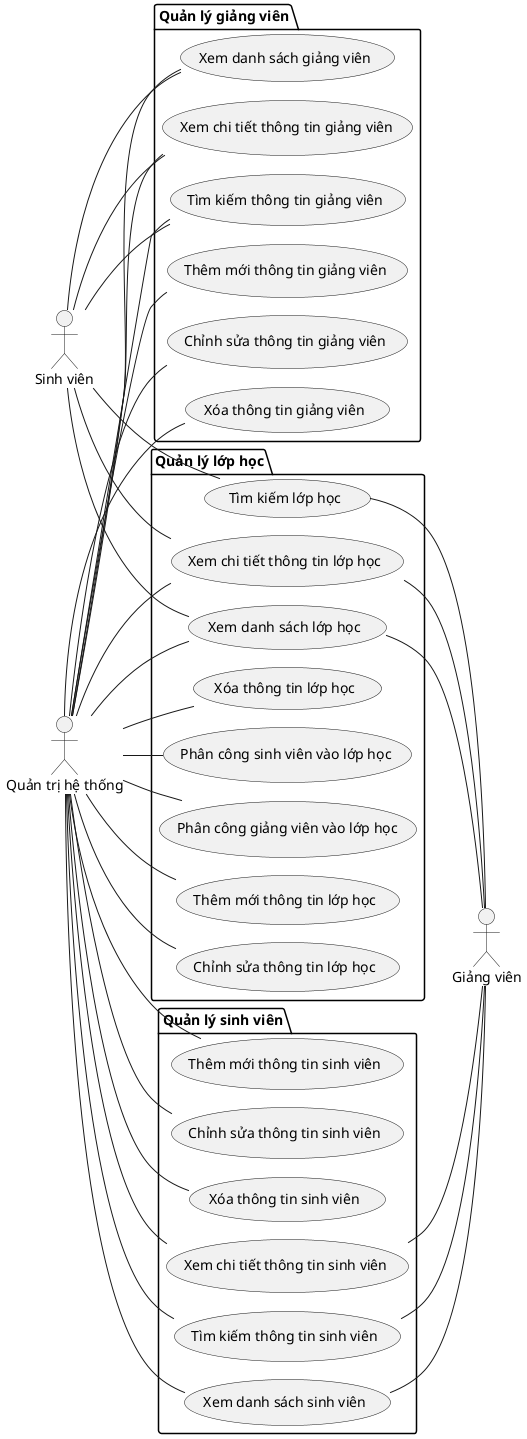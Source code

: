 @startuml
!pragma layout smetana
left to right direction

'==================== Actors ====================
actor "Quản trị hệ thống" as Admin
actor "Giảng viên" as Teacher
actor "Sinh viên" as Student

'==================== CỘT TRÁI: Quản trị ====================


package "Quản lý giảng viên" as P_TeacherMgmt {
  usecase "Xem danh sách giảng viên" as UC_T_List
  usecase "Xem chi tiết thông tin giảng viên" as UC_T_Detail
  usecase "Thêm mới thông tin giảng viên" as UC_T_Create
  usecase "Chỉnh sửa thông tin giảng viên" as UC_T_Update
  usecase "Xóa thông tin giảng viên" as UC_T_Delete
  usecase "Tìm kiếm thông tin giảng viên" as UC_T_Search
}

package "Quản lý sinh viên" as P_StudentMgmt {
  usecase "Xem danh sách sinh viên" as UC_S_List
  usecase "Xem chi tiết thông tin sinh viên" as UC_S_Detail
  usecase "Thêm mới thông tin sinh viên" as UC_S_Create
  usecase "Chỉnh sửa thông tin sinh viên" as UC_S_Update
  usecase "Xóa thông tin sinh viên" as UC_S_Delete
  usecase "Tìm kiếm thông tin sinh viên" as UC_S_Search
}

package "Quản lý lớp học" as P_ClassMgmt {
  usecase "Xem danh sách lớp học" as UC_C_List
  usecase "Xem chi tiết thông tin lớp học" as UC_C_Detail
  usecase "Thêm mới thông tin lớp học" as UC_C_Create
  usecase "Chỉnh sửa thông tin lớp học" as UC_C_Update
  usecase "Xóa thông tin lớp học" as UC_C_Delete
  usecase "Phân công sinh viên vào lớp học" as UC_S_Assign
  usecase "Phân công giảng viên vào lớp học" as UC_C_Assign
  usecase "Tìm kiếm lớp học" as UC_C_Search

}

'==================== Liên kết Actor → UC ====================
Admin -- UC_T_List
Admin -- UC_T_Detail
Admin -- UC_T_Create
Admin -- UC_T_Update
Admin -- UC_T_Delete
Admin -- UC_T_Search

Admin -- UC_S_List
Admin -- UC_S_Detail
Admin -- UC_S_Create
Admin -- UC_S_Update
Admin -- UC_S_Delete
Admin -- UC_S_Search

Admin -- UC_C_List
Admin -- UC_C_Detail
Admin -- UC_C_Create
Admin -- UC_C_Update
Admin -- UC_C_Delete
Admin -- UC_S_Assign
Admin -- UC_C_Assign

UC_C_List -- Teacher
UC_C_Detail -- Teacher
UC_S_List -- Teacher
UC_S_Detail -- Teacher
UC_C_Search -- Teacher
UC_S_Search -- Teacher

Student -- UC_C_List
Student -- UC_C_Detail
Student -- UC_T_List
Student -- UC_T_Detail
Student -- UC_T_Search
Student -- UC_C_Search

@enduml